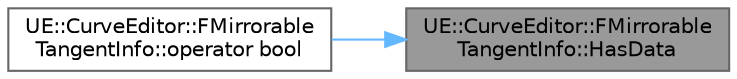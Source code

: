 digraph "UE::CurveEditor::FMirrorableTangentInfo::HasData"
{
 // INTERACTIVE_SVG=YES
 // LATEX_PDF_SIZE
  bgcolor="transparent";
  edge [fontname=Helvetica,fontsize=10,labelfontname=Helvetica,labelfontsize=10];
  node [fontname=Helvetica,fontsize=10,shape=box,height=0.2,width=0.4];
  rankdir="RL";
  Node1 [id="Node000001",label="UE::CurveEditor::FMirrorable\lTangentInfo::HasData",height=0.2,width=0.4,color="gray40", fillcolor="grey60", style="filled", fontcolor="black",tooltip=" "];
  Node1 -> Node2 [id="edge1_Node000001_Node000002",dir="back",color="steelblue1",style="solid",tooltip=" "];
  Node2 [id="Node000002",label="UE::CurveEditor::FMirrorable\lTangentInfo::operator bool",height=0.2,width=0.4,color="grey40", fillcolor="white", style="filled",URL="$d0/d1b/structUE_1_1CurveEditor_1_1FMirrorableTangentInfo.html#ae5ab85b613328cb0fe2dc9cff68ec83d",tooltip=" "];
}
